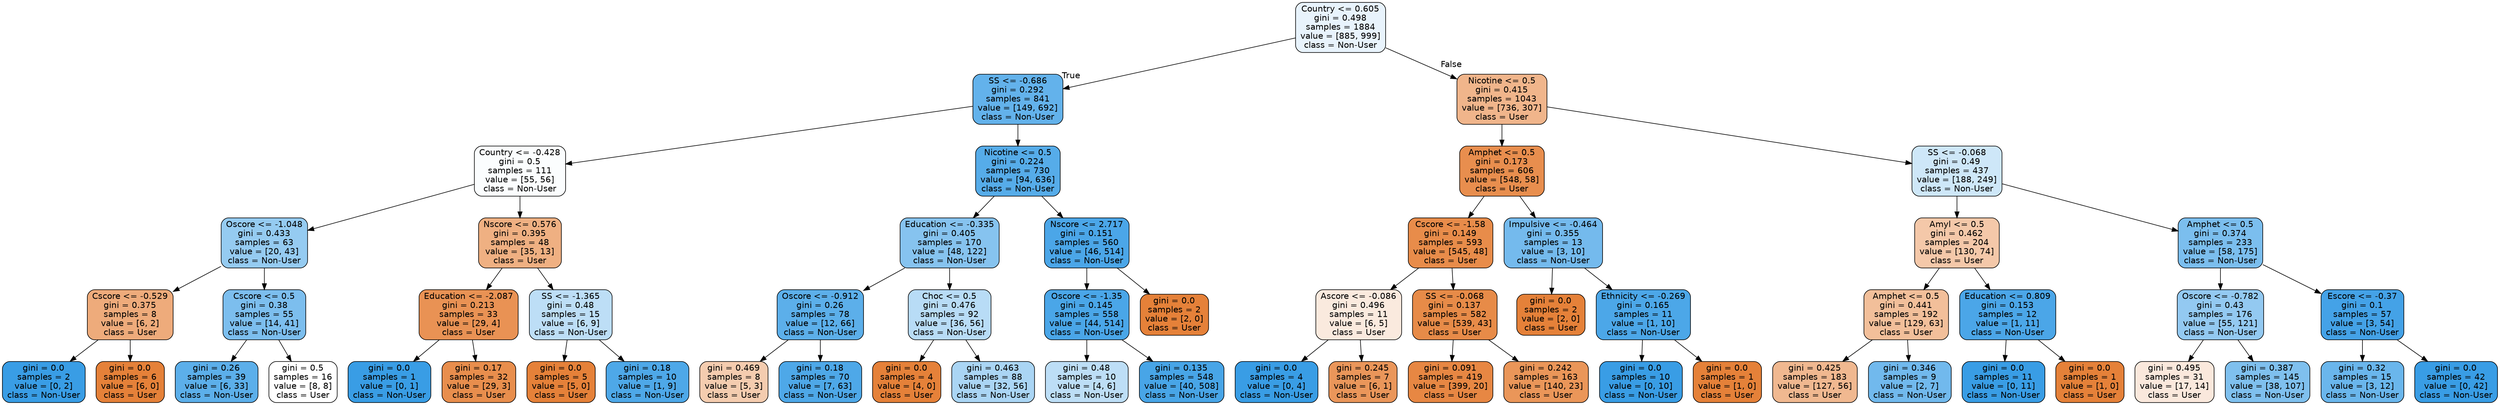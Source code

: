 digraph Tree {
node [shape=box, style="filled, rounded", color="black", fontname=helvetica] ;
edge [fontname=helvetica] ;
0 [label="Country <= 0.605\ngini = 0.498\nsamples = 1884\nvalue = [885, 999]\nclass = Non-User", fillcolor="#399de51d"] ;
1 [label="SS <= -0.686\ngini = 0.292\nsamples = 841\nvalue = [149, 692]\nclass = Non-User", fillcolor="#399de5c8"] ;
0 -> 1 [labeldistance=2.5, labelangle=45, headlabel="True"] ;
2 [label="Country <= -0.428\ngini = 0.5\nsamples = 111\nvalue = [55, 56]\nclass = Non-User", fillcolor="#399de505"] ;
1 -> 2 ;
3 [label="Oscore <= -1.048\ngini = 0.433\nsamples = 63\nvalue = [20, 43]\nclass = Non-User", fillcolor="#399de588"] ;
2 -> 3 ;
4 [label="Cscore <= -0.529\ngini = 0.375\nsamples = 8\nvalue = [6, 2]\nclass = User", fillcolor="#e58139aa"] ;
3 -> 4 ;
5 [label="gini = 0.0\nsamples = 2\nvalue = [0, 2]\nclass = Non-User", fillcolor="#399de5ff"] ;
4 -> 5 ;
6 [label="gini = 0.0\nsamples = 6\nvalue = [6, 0]\nclass = User", fillcolor="#e58139ff"] ;
4 -> 6 ;
7 [label="Cscore <= 0.5\ngini = 0.38\nsamples = 55\nvalue = [14, 41]\nclass = Non-User", fillcolor="#399de5a8"] ;
3 -> 7 ;
8 [label="gini = 0.26\nsamples = 39\nvalue = [6, 33]\nclass = Non-User", fillcolor="#399de5d1"] ;
7 -> 8 ;
9 [label="gini = 0.5\nsamples = 16\nvalue = [8, 8]\nclass = User", fillcolor="#e5813900"] ;
7 -> 9 ;
10 [label="Nscore <= 0.576\ngini = 0.395\nsamples = 48\nvalue = [35, 13]\nclass = User", fillcolor="#e58139a0"] ;
2 -> 10 ;
11 [label="Education <= -2.087\ngini = 0.213\nsamples = 33\nvalue = [29, 4]\nclass = User", fillcolor="#e58139dc"] ;
10 -> 11 ;
12 [label="gini = 0.0\nsamples = 1\nvalue = [0, 1]\nclass = Non-User", fillcolor="#399de5ff"] ;
11 -> 12 ;
13 [label="gini = 0.17\nsamples = 32\nvalue = [29, 3]\nclass = User", fillcolor="#e58139e5"] ;
11 -> 13 ;
14 [label="SS <= -1.365\ngini = 0.48\nsamples = 15\nvalue = [6, 9]\nclass = Non-User", fillcolor="#399de555"] ;
10 -> 14 ;
15 [label="gini = 0.0\nsamples = 5\nvalue = [5, 0]\nclass = User", fillcolor="#e58139ff"] ;
14 -> 15 ;
16 [label="gini = 0.18\nsamples = 10\nvalue = [1, 9]\nclass = Non-User", fillcolor="#399de5e3"] ;
14 -> 16 ;
17 [label="Nicotine <= 0.5\ngini = 0.224\nsamples = 730\nvalue = [94, 636]\nclass = Non-User", fillcolor="#399de5d9"] ;
1 -> 17 ;
18 [label="Education <= -0.335\ngini = 0.405\nsamples = 170\nvalue = [48, 122]\nclass = Non-User", fillcolor="#399de59b"] ;
17 -> 18 ;
19 [label="Oscore <= -0.912\ngini = 0.26\nsamples = 78\nvalue = [12, 66]\nclass = Non-User", fillcolor="#399de5d1"] ;
18 -> 19 ;
20 [label="gini = 0.469\nsamples = 8\nvalue = [5, 3]\nclass = User", fillcolor="#e5813966"] ;
19 -> 20 ;
21 [label="gini = 0.18\nsamples = 70\nvalue = [7, 63]\nclass = Non-User", fillcolor="#399de5e3"] ;
19 -> 21 ;
22 [label="Choc <= 0.5\ngini = 0.476\nsamples = 92\nvalue = [36, 56]\nclass = Non-User", fillcolor="#399de55b"] ;
18 -> 22 ;
23 [label="gini = 0.0\nsamples = 4\nvalue = [4, 0]\nclass = User", fillcolor="#e58139ff"] ;
22 -> 23 ;
24 [label="gini = 0.463\nsamples = 88\nvalue = [32, 56]\nclass = Non-User", fillcolor="#399de56d"] ;
22 -> 24 ;
25 [label="Nscore <= 2.717\ngini = 0.151\nsamples = 560\nvalue = [46, 514]\nclass = Non-User", fillcolor="#399de5e8"] ;
17 -> 25 ;
26 [label="Oscore <= -1.35\ngini = 0.145\nsamples = 558\nvalue = [44, 514]\nclass = Non-User", fillcolor="#399de5e9"] ;
25 -> 26 ;
27 [label="gini = 0.48\nsamples = 10\nvalue = [4, 6]\nclass = Non-User", fillcolor="#399de555"] ;
26 -> 27 ;
28 [label="gini = 0.135\nsamples = 548\nvalue = [40, 508]\nclass = Non-User", fillcolor="#399de5eb"] ;
26 -> 28 ;
29 [label="gini = 0.0\nsamples = 2\nvalue = [2, 0]\nclass = User", fillcolor="#e58139ff"] ;
25 -> 29 ;
30 [label="Nicotine <= 0.5\ngini = 0.415\nsamples = 1043\nvalue = [736, 307]\nclass = User", fillcolor="#e5813995"] ;
0 -> 30 [labeldistance=2.5, labelangle=-45, headlabel="False"] ;
31 [label="Amphet <= 0.5\ngini = 0.173\nsamples = 606\nvalue = [548, 58]\nclass = User", fillcolor="#e58139e4"] ;
30 -> 31 ;
32 [label="Cscore <= -1.58\ngini = 0.149\nsamples = 593\nvalue = [545, 48]\nclass = User", fillcolor="#e58139e9"] ;
31 -> 32 ;
33 [label="Ascore <= -0.086\ngini = 0.496\nsamples = 11\nvalue = [6, 5]\nclass = User", fillcolor="#e581392a"] ;
32 -> 33 ;
34 [label="gini = 0.0\nsamples = 4\nvalue = [0, 4]\nclass = Non-User", fillcolor="#399de5ff"] ;
33 -> 34 ;
35 [label="gini = 0.245\nsamples = 7\nvalue = [6, 1]\nclass = User", fillcolor="#e58139d4"] ;
33 -> 35 ;
36 [label="SS <= -0.068\ngini = 0.137\nsamples = 582\nvalue = [539, 43]\nclass = User", fillcolor="#e58139eb"] ;
32 -> 36 ;
37 [label="gini = 0.091\nsamples = 419\nvalue = [399, 20]\nclass = User", fillcolor="#e58139f2"] ;
36 -> 37 ;
38 [label="gini = 0.242\nsamples = 163\nvalue = [140, 23]\nclass = User", fillcolor="#e58139d5"] ;
36 -> 38 ;
39 [label="Impulsive <= -0.464\ngini = 0.355\nsamples = 13\nvalue = [3, 10]\nclass = Non-User", fillcolor="#399de5b3"] ;
31 -> 39 ;
40 [label="gini = 0.0\nsamples = 2\nvalue = [2, 0]\nclass = User", fillcolor="#e58139ff"] ;
39 -> 40 ;
41 [label="Ethnicity <= -0.269\ngini = 0.165\nsamples = 11\nvalue = [1, 10]\nclass = Non-User", fillcolor="#399de5e6"] ;
39 -> 41 ;
42 [label="gini = 0.0\nsamples = 10\nvalue = [0, 10]\nclass = Non-User", fillcolor="#399de5ff"] ;
41 -> 42 ;
43 [label="gini = 0.0\nsamples = 1\nvalue = [1, 0]\nclass = User", fillcolor="#e58139ff"] ;
41 -> 43 ;
44 [label="SS <= -0.068\ngini = 0.49\nsamples = 437\nvalue = [188, 249]\nclass = Non-User", fillcolor="#399de53e"] ;
30 -> 44 ;
45 [label="Amyl <= 0.5\ngini = 0.462\nsamples = 204\nvalue = [130, 74]\nclass = User", fillcolor="#e581396e"] ;
44 -> 45 ;
46 [label="Amphet <= 0.5\ngini = 0.441\nsamples = 192\nvalue = [129, 63]\nclass = User", fillcolor="#e5813982"] ;
45 -> 46 ;
47 [label="gini = 0.425\nsamples = 183\nvalue = [127, 56]\nclass = User", fillcolor="#e581398f"] ;
46 -> 47 ;
48 [label="gini = 0.346\nsamples = 9\nvalue = [2, 7]\nclass = Non-User", fillcolor="#399de5b6"] ;
46 -> 48 ;
49 [label="Education <= 0.809\ngini = 0.153\nsamples = 12\nvalue = [1, 11]\nclass = Non-User", fillcolor="#399de5e8"] ;
45 -> 49 ;
50 [label="gini = 0.0\nsamples = 11\nvalue = [0, 11]\nclass = Non-User", fillcolor="#399de5ff"] ;
49 -> 50 ;
51 [label="gini = 0.0\nsamples = 1\nvalue = [1, 0]\nclass = User", fillcolor="#e58139ff"] ;
49 -> 51 ;
52 [label="Amphet <= 0.5\ngini = 0.374\nsamples = 233\nvalue = [58, 175]\nclass = Non-User", fillcolor="#399de5aa"] ;
44 -> 52 ;
53 [label="Oscore <= -0.782\ngini = 0.43\nsamples = 176\nvalue = [55, 121]\nclass = Non-User", fillcolor="#399de58b"] ;
52 -> 53 ;
54 [label="gini = 0.495\nsamples = 31\nvalue = [17, 14]\nclass = User", fillcolor="#e581392d"] ;
53 -> 54 ;
55 [label="gini = 0.387\nsamples = 145\nvalue = [38, 107]\nclass = Non-User", fillcolor="#399de5a4"] ;
53 -> 55 ;
56 [label="Escore <= -0.37\ngini = 0.1\nsamples = 57\nvalue = [3, 54]\nclass = Non-User", fillcolor="#399de5f1"] ;
52 -> 56 ;
57 [label="gini = 0.32\nsamples = 15\nvalue = [3, 12]\nclass = Non-User", fillcolor="#399de5bf"] ;
56 -> 57 ;
58 [label="gini = 0.0\nsamples = 42\nvalue = [0, 42]\nclass = Non-User", fillcolor="#399de5ff"] ;
56 -> 58 ;
}
